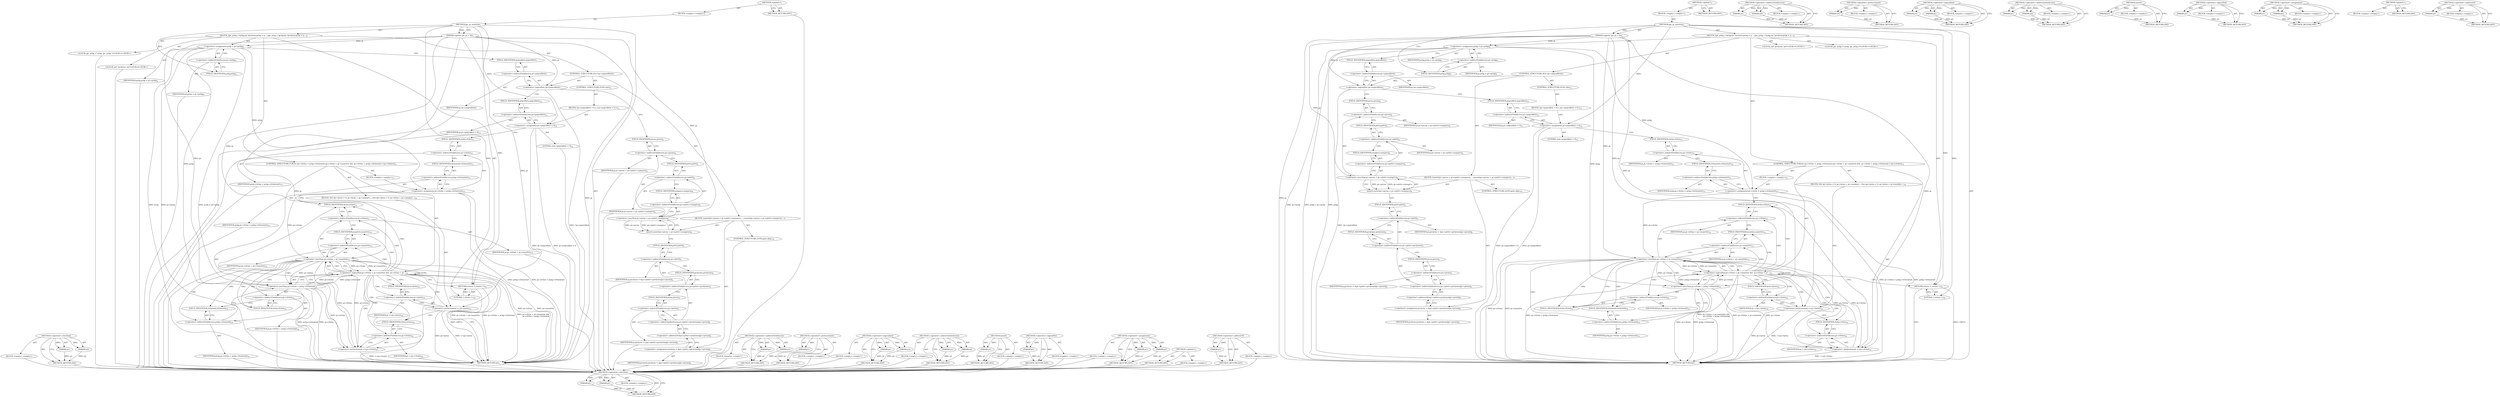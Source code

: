 digraph "&lt;operator&gt;.addressOf" {
vulnerable_130 [label=<(METHOD,&lt;operator&gt;.lessThan)>];
vulnerable_131 [label=<(PARAM,p1)>];
vulnerable_132 [label=<(PARAM,p2)>];
vulnerable_133 [label=<(BLOCK,&lt;empty&gt;,&lt;empty&gt;)>];
vulnerable_134 [label=<(METHOD_RETURN,ANY)>];
vulnerable_6 [label=<(METHOD,&lt;global&gt;)<SUB>1</SUB>>];
vulnerable_7 [label=<(BLOCK,&lt;empty&gt;,&lt;empty&gt;)<SUB>1</SUB>>];
vulnerable_8 [label=<(METHOD,jpc_pi_nextrlcp)<SUB>1</SUB>>];
vulnerable_9 [label=<(PARAM,register jpc_pi_t *pi)<SUB>1</SUB>>];
vulnerable_10 [label=<(BLOCK,{
	jpc_pchg_t *pchg;
	int *prclyrno;

	pchg = p...,{
	jpc_pchg_t *pchg;
	int *prclyrno;

	pchg = p...)<SUB>2</SUB>>];
vulnerable_11 [label="<(LOCAL,jpc_pchg_t* pchg: jpc_pchg_t*)<SUB>3</SUB>>"];
vulnerable_12 [label="<(LOCAL,int* prclyrno: int*)<SUB>4</SUB>>"];
vulnerable_13 [label=<(&lt;operator&gt;.assignment,pchg = pi-&gt;pchg)<SUB>6</SUB>>];
vulnerable_14 [label=<(IDENTIFIER,pchg,pchg = pi-&gt;pchg)<SUB>6</SUB>>];
vulnerable_15 [label=<(&lt;operator&gt;.indirectFieldAccess,pi-&gt;pchg)<SUB>6</SUB>>];
vulnerable_16 [label=<(IDENTIFIER,pi,pchg = pi-&gt;pchg)<SUB>6</SUB>>];
vulnerable_17 [label=<(FIELD_IDENTIFIER,pchg,pchg)<SUB>6</SUB>>];
vulnerable_18 [label=<(CONTROL_STRUCTURE,IF,if (!pi-&gt;prgvolfirst))<SUB>7</SUB>>];
vulnerable_19 [label=<(&lt;operator&gt;.logicalNot,!pi-&gt;prgvolfirst)<SUB>7</SUB>>];
vulnerable_20 [label=<(&lt;operator&gt;.indirectFieldAccess,pi-&gt;prgvolfirst)<SUB>7</SUB>>];
vulnerable_21 [label=<(IDENTIFIER,pi,!pi-&gt;prgvolfirst)<SUB>7</SUB>>];
vulnerable_22 [label=<(FIELD_IDENTIFIER,prgvolfirst,prgvolfirst)<SUB>7</SUB>>];
vulnerable_23 [label=<(BLOCK,{
		assert(pi-&gt;prcno &lt; pi-&gt;pirlvl-&gt;numprcs);
		...,{
		assert(pi-&gt;prcno &lt; pi-&gt;pirlvl-&gt;numprcs);
		...)<SUB>7</SUB>>];
vulnerable_24 [label=<(assert,assert(pi-&gt;prcno &lt; pi-&gt;pirlvl-&gt;numprcs))<SUB>8</SUB>>];
vulnerable_25 [label=<(&lt;operator&gt;.lessThan,pi-&gt;prcno &lt; pi-&gt;pirlvl-&gt;numprcs)<SUB>8</SUB>>];
vulnerable_26 [label=<(&lt;operator&gt;.indirectFieldAccess,pi-&gt;prcno)<SUB>8</SUB>>];
vulnerable_27 [label=<(IDENTIFIER,pi,pi-&gt;prcno &lt; pi-&gt;pirlvl-&gt;numprcs)<SUB>8</SUB>>];
vulnerable_28 [label=<(FIELD_IDENTIFIER,prcno,prcno)<SUB>8</SUB>>];
vulnerable_29 [label=<(&lt;operator&gt;.indirectFieldAccess,pi-&gt;pirlvl-&gt;numprcs)<SUB>8</SUB>>];
vulnerable_30 [label=<(&lt;operator&gt;.indirectFieldAccess,pi-&gt;pirlvl)<SUB>8</SUB>>];
vulnerable_31 [label=<(IDENTIFIER,pi,pi-&gt;prcno &lt; pi-&gt;pirlvl-&gt;numprcs)<SUB>8</SUB>>];
vulnerable_32 [label=<(FIELD_IDENTIFIER,pirlvl,pirlvl)<SUB>8</SUB>>];
vulnerable_33 [label=<(FIELD_IDENTIFIER,numprcs,numprcs)<SUB>8</SUB>>];
vulnerable_34 [label=<(&lt;operator&gt;.assignment,prclyrno = &amp;pi-&gt;pirlvl-&gt;prclyrnos[pi-&gt;prcno])<SUB>9</SUB>>];
vulnerable_35 [label=<(IDENTIFIER,prclyrno,prclyrno = &amp;pi-&gt;pirlvl-&gt;prclyrnos[pi-&gt;prcno])<SUB>9</SUB>>];
vulnerable_36 [label=<(&lt;operator&gt;.addressOf,&amp;pi-&gt;pirlvl-&gt;prclyrnos[pi-&gt;prcno])<SUB>9</SUB>>];
vulnerable_37 [label=<(&lt;operator&gt;.indirectIndexAccess,pi-&gt;pirlvl-&gt;prclyrnos[pi-&gt;prcno])<SUB>9</SUB>>];
vulnerable_38 [label=<(&lt;operator&gt;.indirectFieldAccess,pi-&gt;pirlvl-&gt;prclyrnos)<SUB>9</SUB>>];
vulnerable_39 [label=<(&lt;operator&gt;.indirectFieldAccess,pi-&gt;pirlvl)<SUB>9</SUB>>];
vulnerable_40 [label=<(IDENTIFIER,pi,prclyrno = &amp;pi-&gt;pirlvl-&gt;prclyrnos[pi-&gt;prcno])<SUB>9</SUB>>];
vulnerable_41 [label=<(FIELD_IDENTIFIER,pirlvl,pirlvl)<SUB>9</SUB>>];
vulnerable_42 [label=<(FIELD_IDENTIFIER,prclyrnos,prclyrnos)<SUB>9</SUB>>];
vulnerable_43 [label=<(&lt;operator&gt;.indirectFieldAccess,pi-&gt;prcno)<SUB>9</SUB>>];
vulnerable_44 [label=<(IDENTIFIER,pi,prclyrno = &amp;pi-&gt;pirlvl-&gt;prclyrnos[pi-&gt;prcno])<SUB>9</SUB>>];
vulnerable_45 [label=<(FIELD_IDENTIFIER,prcno,prcno)<SUB>9</SUB>>];
vulnerable_46 [label=<(CONTROL_STRUCTURE,GOTO,goto skip;)<SUB>10</SUB>>];
vulnerable_47 [label=<(CONTROL_STRUCTURE,ELSE,else)<SUB>11</SUB>>];
vulnerable_48 [label=<(BLOCK,{
		pi-&gt;prgvolfirst = 0;
	},{
		pi-&gt;prgvolfirst = 0;
	})<SUB>11</SUB>>];
vulnerable_49 [label=<(&lt;operator&gt;.assignment,pi-&gt;prgvolfirst = 0)<SUB>12</SUB>>];
vulnerable_50 [label=<(&lt;operator&gt;.indirectFieldAccess,pi-&gt;prgvolfirst)<SUB>12</SUB>>];
vulnerable_51 [label=<(IDENTIFIER,pi,pi-&gt;prgvolfirst = 0)<SUB>12</SUB>>];
vulnerable_52 [label=<(FIELD_IDENTIFIER,prgvolfirst,prgvolfirst)<SUB>12</SUB>>];
vulnerable_53 [label=<(LITERAL,0,pi-&gt;prgvolfirst = 0)<SUB>12</SUB>>];
vulnerable_54 [label=<(CONTROL_STRUCTURE,FOR,for (pi-&gt;rlvlno = pchg-&gt;rlvlnostart;pi-&gt;rlvlno &lt; pi-&gt;maxrlvls &amp;&amp;
	  pi-&gt;rlvlno &lt; pchg-&gt;rlvlnoend;++pi-&gt;rlvlno))<SUB>15</SUB>>];
vulnerable_55 [label=<(BLOCK,&lt;empty&gt;,&lt;empty&gt;)<SUB>15</SUB>>];
vulnerable_56 [label=<(&lt;operator&gt;.assignment,pi-&gt;rlvlno = pchg-&gt;rlvlnostart)<SUB>15</SUB>>];
vulnerable_57 [label=<(&lt;operator&gt;.indirectFieldAccess,pi-&gt;rlvlno)<SUB>15</SUB>>];
vulnerable_58 [label=<(IDENTIFIER,pi,pi-&gt;rlvlno = pchg-&gt;rlvlnostart)<SUB>15</SUB>>];
vulnerable_59 [label=<(FIELD_IDENTIFIER,rlvlno,rlvlno)<SUB>15</SUB>>];
vulnerable_60 [label=<(&lt;operator&gt;.indirectFieldAccess,pchg-&gt;rlvlnostart)<SUB>15</SUB>>];
vulnerable_61 [label=<(IDENTIFIER,pchg,pi-&gt;rlvlno = pchg-&gt;rlvlnostart)<SUB>15</SUB>>];
vulnerable_62 [label=<(FIELD_IDENTIFIER,rlvlnostart,rlvlnostart)<SUB>15</SUB>>];
vulnerable_63 [label=<(&lt;operator&gt;.logicalAnd,pi-&gt;rlvlno &lt; pi-&gt;maxrlvls &amp;&amp;
	  pi-&gt;rlvlno &lt; pc...)<SUB>15</SUB>>];
vulnerable_64 [label=<(&lt;operator&gt;.lessThan,pi-&gt;rlvlno &lt; pi-&gt;maxrlvls)<SUB>15</SUB>>];
vulnerable_65 [label=<(&lt;operator&gt;.indirectFieldAccess,pi-&gt;rlvlno)<SUB>15</SUB>>];
vulnerable_66 [label=<(IDENTIFIER,pi,pi-&gt;rlvlno &lt; pi-&gt;maxrlvls)<SUB>15</SUB>>];
vulnerable_67 [label=<(FIELD_IDENTIFIER,rlvlno,rlvlno)<SUB>15</SUB>>];
vulnerable_68 [label=<(&lt;operator&gt;.indirectFieldAccess,pi-&gt;maxrlvls)<SUB>15</SUB>>];
vulnerable_69 [label=<(IDENTIFIER,pi,pi-&gt;rlvlno &lt; pi-&gt;maxrlvls)<SUB>15</SUB>>];
vulnerable_70 [label=<(FIELD_IDENTIFIER,maxrlvls,maxrlvls)<SUB>15</SUB>>];
vulnerable_71 [label=<(&lt;operator&gt;.lessThan,pi-&gt;rlvlno &lt; pchg-&gt;rlvlnoend)<SUB>16</SUB>>];
vulnerable_72 [label=<(&lt;operator&gt;.indirectFieldAccess,pi-&gt;rlvlno)<SUB>16</SUB>>];
vulnerable_73 [label=<(IDENTIFIER,pi,pi-&gt;rlvlno &lt; pchg-&gt;rlvlnoend)<SUB>16</SUB>>];
vulnerable_74 [label=<(FIELD_IDENTIFIER,rlvlno,rlvlno)<SUB>16</SUB>>];
vulnerable_75 [label=<(&lt;operator&gt;.indirectFieldAccess,pchg-&gt;rlvlnoend)<SUB>16</SUB>>];
vulnerable_76 [label=<(IDENTIFIER,pchg,pi-&gt;rlvlno &lt; pchg-&gt;rlvlnoend)<SUB>16</SUB>>];
vulnerable_77 [label=<(FIELD_IDENTIFIER,rlvlnoend,rlvlnoend)<SUB>16</SUB>>];
vulnerable_78 [label=<(&lt;operator&gt;.preIncrement,++pi-&gt;rlvlno)<SUB>16</SUB>>];
vulnerable_79 [label=<(&lt;operator&gt;.indirectFieldAccess,pi-&gt;rlvlno)<SUB>16</SUB>>];
vulnerable_80 [label=<(IDENTIFIER,pi,++pi-&gt;rlvlno)<SUB>16</SUB>>];
vulnerable_81 [label=<(FIELD_IDENTIFIER,rlvlno,rlvlno)<SUB>16</SUB>>];
vulnerable_82 [label=<(BLOCK,{
		for (pi-&gt;lyrno = 0; pi-&gt;lyrno &lt; pi-&gt;numlyrs...,{
		for (pi-&gt;lyrno = 0; pi-&gt;lyrno &lt; pi-&gt;numlyrs...)<SUB>16</SUB>>];
vulnerable_83 [label=<(&lt;operator&gt;.preIncrement,++pi-&gt;lyrno)<SUB>18</SUB>>];
vulnerable_84 [label=<(&lt;operator&gt;.indirectFieldAccess,pi-&gt;lyrno)<SUB>18</SUB>>];
vulnerable_85 [label=<(IDENTIFIER,pi,++pi-&gt;lyrno)<SUB>18</SUB>>];
vulnerable_86 [label=<(FIELD_IDENTIFIER,lyrno,lyrno)<SUB>18</SUB>>];
vulnerable_87 [label=<(RETURN,return 1;,return 1;)<SUB>39</SUB>>];
vulnerable_88 [label=<(LITERAL,1,return 1;)<SUB>39</SUB>>];
vulnerable_89 [label=<(METHOD_RETURN,int)<SUB>1</SUB>>];
vulnerable_91 [label=<(METHOD_RETURN,ANY)<SUB>1</SUB>>];
vulnerable_117 [label=<(METHOD,&lt;operator&gt;.indirectFieldAccess)>];
vulnerable_118 [label=<(PARAM,p1)>];
vulnerable_119 [label=<(PARAM,p2)>];
vulnerable_120 [label=<(BLOCK,&lt;empty&gt;,&lt;empty&gt;)>];
vulnerable_121 [label=<(METHOD_RETURN,ANY)>];
vulnerable_149 [label=<(METHOD,&lt;operator&gt;.preIncrement)>];
vulnerable_150 [label=<(PARAM,p1)>];
vulnerable_151 [label=<(BLOCK,&lt;empty&gt;,&lt;empty&gt;)>];
vulnerable_152 [label=<(METHOD_RETURN,ANY)>];
vulnerable_144 [label=<(METHOD,&lt;operator&gt;.logicalAnd)>];
vulnerable_145 [label=<(PARAM,p1)>];
vulnerable_146 [label=<(PARAM,p2)>];
vulnerable_147 [label=<(BLOCK,&lt;empty&gt;,&lt;empty&gt;)>];
vulnerable_148 [label=<(METHOD_RETURN,ANY)>];
vulnerable_139 [label=<(METHOD,&lt;operator&gt;.indirectIndexAccess)>];
vulnerable_140 [label=<(PARAM,p1)>];
vulnerable_141 [label=<(PARAM,p2)>];
vulnerable_142 [label=<(BLOCK,&lt;empty&gt;,&lt;empty&gt;)>];
vulnerable_143 [label=<(METHOD_RETURN,ANY)>];
vulnerable_126 [label=<(METHOD,assert)>];
vulnerable_127 [label=<(PARAM,p1)>];
vulnerable_128 [label=<(BLOCK,&lt;empty&gt;,&lt;empty&gt;)>];
vulnerable_129 [label=<(METHOD_RETURN,ANY)>];
vulnerable_122 [label=<(METHOD,&lt;operator&gt;.logicalNot)>];
vulnerable_123 [label=<(PARAM,p1)>];
vulnerable_124 [label=<(BLOCK,&lt;empty&gt;,&lt;empty&gt;)>];
vulnerable_125 [label=<(METHOD_RETURN,ANY)>];
vulnerable_112 [label=<(METHOD,&lt;operator&gt;.assignment)>];
vulnerable_113 [label=<(PARAM,p1)>];
vulnerable_114 [label=<(PARAM,p2)>];
vulnerable_115 [label=<(BLOCK,&lt;empty&gt;,&lt;empty&gt;)>];
vulnerable_116 [label=<(METHOD_RETURN,ANY)>];
vulnerable_106 [label=<(METHOD,&lt;global&gt;)<SUB>1</SUB>>];
vulnerable_107 [label=<(BLOCK,&lt;empty&gt;,&lt;empty&gt;)>];
vulnerable_108 [label=<(METHOD_RETURN,ANY)>];
vulnerable_135 [label=<(METHOD,&lt;operator&gt;.addressOf)>];
vulnerable_136 [label=<(PARAM,p1)>];
vulnerable_137 [label=<(BLOCK,&lt;empty&gt;,&lt;empty&gt;)>];
vulnerable_138 [label=<(METHOD_RETURN,ANY)>];
fixed_130 [label=<(METHOD,&lt;operator&gt;.lessThan)>];
fixed_131 [label=<(PARAM,p1)>];
fixed_132 [label=<(PARAM,p2)>];
fixed_133 [label=<(BLOCK,&lt;empty&gt;,&lt;empty&gt;)>];
fixed_134 [label=<(METHOD_RETURN,ANY)>];
fixed_6 [label=<(METHOD,&lt;global&gt;)<SUB>1</SUB>>];
fixed_7 [label=<(BLOCK,&lt;empty&gt;,&lt;empty&gt;)<SUB>1</SUB>>];
fixed_8 [label=<(METHOD,jpc_pi_nextrlcp)<SUB>1</SUB>>];
fixed_9 [label=<(PARAM,register jpc_pi_t *pi)<SUB>1</SUB>>];
fixed_10 [label=<(BLOCK,{
	jpc_pchg_t *pchg;
	int *prclyrno;

	pchg = p...,{
	jpc_pchg_t *pchg;
	int *prclyrno;

	pchg = p...)<SUB>2</SUB>>];
fixed_11 [label="<(LOCAL,jpc_pchg_t* pchg: jpc_pchg_t*)<SUB>3</SUB>>"];
fixed_12 [label="<(LOCAL,int* prclyrno: int*)<SUB>4</SUB>>"];
fixed_13 [label=<(&lt;operator&gt;.assignment,pchg = pi-&gt;pchg)<SUB>6</SUB>>];
fixed_14 [label=<(IDENTIFIER,pchg,pchg = pi-&gt;pchg)<SUB>6</SUB>>];
fixed_15 [label=<(&lt;operator&gt;.indirectFieldAccess,pi-&gt;pchg)<SUB>6</SUB>>];
fixed_16 [label=<(IDENTIFIER,pi,pchg = pi-&gt;pchg)<SUB>6</SUB>>];
fixed_17 [label=<(FIELD_IDENTIFIER,pchg,pchg)<SUB>6</SUB>>];
fixed_18 [label=<(CONTROL_STRUCTURE,IF,if (!pi-&gt;prgvolfirst))<SUB>7</SUB>>];
fixed_19 [label=<(&lt;operator&gt;.logicalNot,!pi-&gt;prgvolfirst)<SUB>7</SUB>>];
fixed_20 [label=<(&lt;operator&gt;.indirectFieldAccess,pi-&gt;prgvolfirst)<SUB>7</SUB>>];
fixed_21 [label=<(IDENTIFIER,pi,!pi-&gt;prgvolfirst)<SUB>7</SUB>>];
fixed_22 [label=<(FIELD_IDENTIFIER,prgvolfirst,prgvolfirst)<SUB>7</SUB>>];
fixed_23 [label=<(BLOCK,{
		assert(pi-&gt;prcno &lt; pi-&gt;pirlvl-&gt;numprcs);
		...,{
		assert(pi-&gt;prcno &lt; pi-&gt;pirlvl-&gt;numprcs);
		...)<SUB>7</SUB>>];
fixed_24 [label=<(assert,assert(pi-&gt;prcno &lt; pi-&gt;pirlvl-&gt;numprcs))<SUB>8</SUB>>];
fixed_25 [label=<(&lt;operator&gt;.lessThan,pi-&gt;prcno &lt; pi-&gt;pirlvl-&gt;numprcs)<SUB>8</SUB>>];
fixed_26 [label=<(&lt;operator&gt;.indirectFieldAccess,pi-&gt;prcno)<SUB>8</SUB>>];
fixed_27 [label=<(IDENTIFIER,pi,pi-&gt;prcno &lt; pi-&gt;pirlvl-&gt;numprcs)<SUB>8</SUB>>];
fixed_28 [label=<(FIELD_IDENTIFIER,prcno,prcno)<SUB>8</SUB>>];
fixed_29 [label=<(&lt;operator&gt;.indirectFieldAccess,pi-&gt;pirlvl-&gt;numprcs)<SUB>8</SUB>>];
fixed_30 [label=<(&lt;operator&gt;.indirectFieldAccess,pi-&gt;pirlvl)<SUB>8</SUB>>];
fixed_31 [label=<(IDENTIFIER,pi,pi-&gt;prcno &lt; pi-&gt;pirlvl-&gt;numprcs)<SUB>8</SUB>>];
fixed_32 [label=<(FIELD_IDENTIFIER,pirlvl,pirlvl)<SUB>8</SUB>>];
fixed_33 [label=<(FIELD_IDENTIFIER,numprcs,numprcs)<SUB>8</SUB>>];
fixed_34 [label=<(&lt;operator&gt;.assignment,prclyrno = &amp;pi-&gt;pirlvl-&gt;prclyrnos[pi-&gt;prcno])<SUB>9</SUB>>];
fixed_35 [label=<(IDENTIFIER,prclyrno,prclyrno = &amp;pi-&gt;pirlvl-&gt;prclyrnos[pi-&gt;prcno])<SUB>9</SUB>>];
fixed_36 [label=<(&lt;operator&gt;.addressOf,&amp;pi-&gt;pirlvl-&gt;prclyrnos[pi-&gt;prcno])<SUB>9</SUB>>];
fixed_37 [label=<(&lt;operator&gt;.indirectIndexAccess,pi-&gt;pirlvl-&gt;prclyrnos[pi-&gt;prcno])<SUB>9</SUB>>];
fixed_38 [label=<(&lt;operator&gt;.indirectFieldAccess,pi-&gt;pirlvl-&gt;prclyrnos)<SUB>9</SUB>>];
fixed_39 [label=<(&lt;operator&gt;.indirectFieldAccess,pi-&gt;pirlvl)<SUB>9</SUB>>];
fixed_40 [label=<(IDENTIFIER,pi,prclyrno = &amp;pi-&gt;pirlvl-&gt;prclyrnos[pi-&gt;prcno])<SUB>9</SUB>>];
fixed_41 [label=<(FIELD_IDENTIFIER,pirlvl,pirlvl)<SUB>9</SUB>>];
fixed_42 [label=<(FIELD_IDENTIFIER,prclyrnos,prclyrnos)<SUB>9</SUB>>];
fixed_43 [label=<(&lt;operator&gt;.indirectFieldAccess,pi-&gt;prcno)<SUB>9</SUB>>];
fixed_44 [label=<(IDENTIFIER,pi,prclyrno = &amp;pi-&gt;pirlvl-&gt;prclyrnos[pi-&gt;prcno])<SUB>9</SUB>>];
fixed_45 [label=<(FIELD_IDENTIFIER,prcno,prcno)<SUB>9</SUB>>];
fixed_46 [label=<(CONTROL_STRUCTURE,GOTO,goto skip;)<SUB>10</SUB>>];
fixed_47 [label=<(CONTROL_STRUCTURE,ELSE,else)<SUB>11</SUB>>];
fixed_48 [label=<(BLOCK,{
		pi-&gt;prgvolfirst = 0;
	},{
		pi-&gt;prgvolfirst = 0;
	})<SUB>11</SUB>>];
fixed_49 [label=<(&lt;operator&gt;.assignment,pi-&gt;prgvolfirst = 0)<SUB>12</SUB>>];
fixed_50 [label=<(&lt;operator&gt;.indirectFieldAccess,pi-&gt;prgvolfirst)<SUB>12</SUB>>];
fixed_51 [label=<(IDENTIFIER,pi,pi-&gt;prgvolfirst = 0)<SUB>12</SUB>>];
fixed_52 [label=<(FIELD_IDENTIFIER,prgvolfirst,prgvolfirst)<SUB>12</SUB>>];
fixed_53 [label=<(LITERAL,0,pi-&gt;prgvolfirst = 0)<SUB>12</SUB>>];
fixed_54 [label=<(CONTROL_STRUCTURE,FOR,for (pi-&gt;rlvlno = pchg-&gt;rlvlnostart;pi-&gt;rlvlno &lt; pi-&gt;maxrlvls &amp;&amp;
	  pi-&gt;rlvlno &lt; pchg-&gt;rlvlnoend;++pi-&gt;rlvlno))<SUB>15</SUB>>];
fixed_55 [label=<(BLOCK,&lt;empty&gt;,&lt;empty&gt;)<SUB>15</SUB>>];
fixed_56 [label=<(&lt;operator&gt;.assignment,pi-&gt;rlvlno = pchg-&gt;rlvlnostart)<SUB>15</SUB>>];
fixed_57 [label=<(&lt;operator&gt;.indirectFieldAccess,pi-&gt;rlvlno)<SUB>15</SUB>>];
fixed_58 [label=<(IDENTIFIER,pi,pi-&gt;rlvlno = pchg-&gt;rlvlnostart)<SUB>15</SUB>>];
fixed_59 [label=<(FIELD_IDENTIFIER,rlvlno,rlvlno)<SUB>15</SUB>>];
fixed_60 [label=<(&lt;operator&gt;.indirectFieldAccess,pchg-&gt;rlvlnostart)<SUB>15</SUB>>];
fixed_61 [label=<(IDENTIFIER,pchg,pi-&gt;rlvlno = pchg-&gt;rlvlnostart)<SUB>15</SUB>>];
fixed_62 [label=<(FIELD_IDENTIFIER,rlvlnostart,rlvlnostart)<SUB>15</SUB>>];
fixed_63 [label=<(&lt;operator&gt;.logicalAnd,pi-&gt;rlvlno &lt; pi-&gt;maxrlvls &amp;&amp;
	  pi-&gt;rlvlno &lt; pc...)<SUB>15</SUB>>];
fixed_64 [label=<(&lt;operator&gt;.lessThan,pi-&gt;rlvlno &lt; pi-&gt;maxrlvls)<SUB>15</SUB>>];
fixed_65 [label=<(&lt;operator&gt;.indirectFieldAccess,pi-&gt;rlvlno)<SUB>15</SUB>>];
fixed_66 [label=<(IDENTIFIER,pi,pi-&gt;rlvlno &lt; pi-&gt;maxrlvls)<SUB>15</SUB>>];
fixed_67 [label=<(FIELD_IDENTIFIER,rlvlno,rlvlno)<SUB>15</SUB>>];
fixed_68 [label=<(&lt;operator&gt;.indirectFieldAccess,pi-&gt;maxrlvls)<SUB>15</SUB>>];
fixed_69 [label=<(IDENTIFIER,pi,pi-&gt;rlvlno &lt; pi-&gt;maxrlvls)<SUB>15</SUB>>];
fixed_70 [label=<(FIELD_IDENTIFIER,maxrlvls,maxrlvls)<SUB>15</SUB>>];
fixed_71 [label=<(&lt;operator&gt;.lessThan,pi-&gt;rlvlno &lt; pchg-&gt;rlvlnoend)<SUB>16</SUB>>];
fixed_72 [label=<(&lt;operator&gt;.indirectFieldAccess,pi-&gt;rlvlno)<SUB>16</SUB>>];
fixed_73 [label=<(IDENTIFIER,pi,pi-&gt;rlvlno &lt; pchg-&gt;rlvlnoend)<SUB>16</SUB>>];
fixed_74 [label=<(FIELD_IDENTIFIER,rlvlno,rlvlno)<SUB>16</SUB>>];
fixed_75 [label=<(&lt;operator&gt;.indirectFieldAccess,pchg-&gt;rlvlnoend)<SUB>16</SUB>>];
fixed_76 [label=<(IDENTIFIER,pchg,pi-&gt;rlvlno &lt; pchg-&gt;rlvlnoend)<SUB>16</SUB>>];
fixed_77 [label=<(FIELD_IDENTIFIER,rlvlnoend,rlvlnoend)<SUB>16</SUB>>];
fixed_78 [label=<(&lt;operator&gt;.preIncrement,++pi-&gt;rlvlno)<SUB>16</SUB>>];
fixed_79 [label=<(&lt;operator&gt;.indirectFieldAccess,pi-&gt;rlvlno)<SUB>16</SUB>>];
fixed_80 [label=<(IDENTIFIER,pi,++pi-&gt;rlvlno)<SUB>16</SUB>>];
fixed_81 [label=<(FIELD_IDENTIFIER,rlvlno,rlvlno)<SUB>16</SUB>>];
fixed_82 [label=<(BLOCK,{
		for (pi-&gt;lyrno = 0; pi-&gt;lyrno &lt; pi-&gt;numlyrs...,{
		for (pi-&gt;lyrno = 0; pi-&gt;lyrno &lt; pi-&gt;numlyrs...)<SUB>16</SUB>>];
fixed_83 [label=<(&lt;operator&gt;.preIncrement,++pi-&gt;lyrno)<SUB>18</SUB>>];
fixed_84 [label=<(&lt;operator&gt;.indirectFieldAccess,pi-&gt;lyrno)<SUB>18</SUB>>];
fixed_85 [label=<(IDENTIFIER,pi,++pi-&gt;lyrno)<SUB>18</SUB>>];
fixed_86 [label=<(FIELD_IDENTIFIER,lyrno,lyrno)<SUB>18</SUB>>];
fixed_87 [label=<(RETURN,return 1;,return 1;)<SUB>40</SUB>>];
fixed_88 [label=<(LITERAL,1,return 1;)<SUB>40</SUB>>];
fixed_89 [label=<(METHOD_RETURN,int)<SUB>1</SUB>>];
fixed_91 [label=<(METHOD_RETURN,ANY)<SUB>1</SUB>>];
fixed_117 [label=<(METHOD,&lt;operator&gt;.indirectFieldAccess)>];
fixed_118 [label=<(PARAM,p1)>];
fixed_119 [label=<(PARAM,p2)>];
fixed_120 [label=<(BLOCK,&lt;empty&gt;,&lt;empty&gt;)>];
fixed_121 [label=<(METHOD_RETURN,ANY)>];
fixed_149 [label=<(METHOD,&lt;operator&gt;.preIncrement)>];
fixed_150 [label=<(PARAM,p1)>];
fixed_151 [label=<(BLOCK,&lt;empty&gt;,&lt;empty&gt;)>];
fixed_152 [label=<(METHOD_RETURN,ANY)>];
fixed_144 [label=<(METHOD,&lt;operator&gt;.logicalAnd)>];
fixed_145 [label=<(PARAM,p1)>];
fixed_146 [label=<(PARAM,p2)>];
fixed_147 [label=<(BLOCK,&lt;empty&gt;,&lt;empty&gt;)>];
fixed_148 [label=<(METHOD_RETURN,ANY)>];
fixed_139 [label=<(METHOD,&lt;operator&gt;.indirectIndexAccess)>];
fixed_140 [label=<(PARAM,p1)>];
fixed_141 [label=<(PARAM,p2)>];
fixed_142 [label=<(BLOCK,&lt;empty&gt;,&lt;empty&gt;)>];
fixed_143 [label=<(METHOD_RETURN,ANY)>];
fixed_126 [label=<(METHOD,assert)>];
fixed_127 [label=<(PARAM,p1)>];
fixed_128 [label=<(BLOCK,&lt;empty&gt;,&lt;empty&gt;)>];
fixed_129 [label=<(METHOD_RETURN,ANY)>];
fixed_122 [label=<(METHOD,&lt;operator&gt;.logicalNot)>];
fixed_123 [label=<(PARAM,p1)>];
fixed_124 [label=<(BLOCK,&lt;empty&gt;,&lt;empty&gt;)>];
fixed_125 [label=<(METHOD_RETURN,ANY)>];
fixed_112 [label=<(METHOD,&lt;operator&gt;.assignment)>];
fixed_113 [label=<(PARAM,p1)>];
fixed_114 [label=<(PARAM,p2)>];
fixed_115 [label=<(BLOCK,&lt;empty&gt;,&lt;empty&gt;)>];
fixed_116 [label=<(METHOD_RETURN,ANY)>];
fixed_106 [label=<(METHOD,&lt;global&gt;)<SUB>1</SUB>>];
fixed_107 [label=<(BLOCK,&lt;empty&gt;,&lt;empty&gt;)>];
fixed_108 [label=<(METHOD_RETURN,ANY)>];
fixed_135 [label=<(METHOD,&lt;operator&gt;.addressOf)>];
fixed_136 [label=<(PARAM,p1)>];
fixed_137 [label=<(BLOCK,&lt;empty&gt;,&lt;empty&gt;)>];
fixed_138 [label=<(METHOD_RETURN,ANY)>];
vulnerable_130 -> vulnerable_131  [key=0, label="AST: "];
vulnerable_130 -> vulnerable_131  [key=1, label="DDG: "];
vulnerable_130 -> vulnerable_133  [key=0, label="AST: "];
vulnerable_130 -> vulnerable_132  [key=0, label="AST: "];
vulnerable_130 -> vulnerable_132  [key=1, label="DDG: "];
vulnerable_130 -> vulnerable_134  [key=0, label="AST: "];
vulnerable_130 -> vulnerable_134  [key=1, label="CFG: "];
vulnerable_131 -> vulnerable_134  [key=0, label="DDG: p1"];
vulnerable_132 -> vulnerable_134  [key=0, label="DDG: p2"];
vulnerable_133 -> fixed_130  [key=0];
vulnerable_134 -> fixed_130  [key=0];
vulnerable_6 -> vulnerable_7  [key=0, label="AST: "];
vulnerable_6 -> vulnerable_91  [key=0, label="AST: "];
vulnerable_6 -> vulnerable_91  [key=1, label="CFG: "];
vulnerable_7 -> vulnerable_8  [key=0, label="AST: "];
vulnerable_8 -> vulnerable_9  [key=0, label="AST: "];
vulnerable_8 -> vulnerable_9  [key=1, label="DDG: "];
vulnerable_8 -> vulnerable_10  [key=0, label="AST: "];
vulnerable_8 -> vulnerable_89  [key=0, label="AST: "];
vulnerable_8 -> vulnerable_17  [key=0, label="CFG: "];
vulnerable_8 -> vulnerable_87  [key=0, label="DDG: "];
vulnerable_8 -> vulnerable_88  [key=0, label="DDG: "];
vulnerable_8 -> vulnerable_49  [key=0, label="DDG: "];
vulnerable_9 -> vulnerable_89  [key=0, label="DDG: pi"];
vulnerable_9 -> vulnerable_13  [key=0, label="DDG: pi"];
vulnerable_9 -> vulnerable_19  [key=0, label="DDG: pi"];
vulnerable_9 -> vulnerable_78  [key=0, label="DDG: pi"];
vulnerable_9 -> vulnerable_64  [key=0, label="DDG: pi"];
vulnerable_9 -> vulnerable_71  [key=0, label="DDG: pi"];
vulnerable_9 -> vulnerable_83  [key=0, label="DDG: pi"];
vulnerable_9 -> vulnerable_25  [key=0, label="DDG: pi"];
vulnerable_10 -> vulnerable_11  [key=0, label="AST: "];
vulnerable_10 -> vulnerable_12  [key=0, label="AST: "];
vulnerable_10 -> vulnerable_13  [key=0, label="AST: "];
vulnerable_10 -> vulnerable_18  [key=0, label="AST: "];
vulnerable_10 -> vulnerable_54  [key=0, label="AST: "];
vulnerable_10 -> vulnerable_87  [key=0, label="AST: "];
vulnerable_11 -> fixed_130  [key=0];
vulnerable_12 -> fixed_130  [key=0];
vulnerable_13 -> vulnerable_14  [key=0, label="AST: "];
vulnerable_13 -> vulnerable_15  [key=0, label="AST: "];
vulnerable_13 -> vulnerable_22  [key=0, label="CFG: "];
vulnerable_13 -> vulnerable_89  [key=0, label="DDG: pchg"];
vulnerable_13 -> vulnerable_89  [key=1, label="DDG: pi-&gt;pchg"];
vulnerable_13 -> vulnerable_89  [key=2, label="DDG: pchg = pi-&gt;pchg"];
vulnerable_13 -> vulnerable_56  [key=0, label="DDG: pchg"];
vulnerable_13 -> vulnerable_71  [key=0, label="DDG: pchg"];
vulnerable_14 -> fixed_130  [key=0];
vulnerable_15 -> vulnerable_16  [key=0, label="AST: "];
vulnerable_15 -> vulnerable_17  [key=0, label="AST: "];
vulnerable_15 -> vulnerable_13  [key=0, label="CFG: "];
vulnerable_16 -> fixed_130  [key=0];
vulnerable_17 -> vulnerable_15  [key=0, label="CFG: "];
vulnerable_18 -> vulnerable_19  [key=0, label="AST: "];
vulnerable_18 -> vulnerable_23  [key=0, label="AST: "];
vulnerable_18 -> vulnerable_47  [key=0, label="AST: "];
vulnerable_19 -> vulnerable_20  [key=0, label="AST: "];
vulnerable_19 -> vulnerable_28  [key=0, label="CFG: "];
vulnerable_19 -> vulnerable_52  [key=0, label="CFG: "];
vulnerable_19 -> vulnerable_89  [key=0, label="DDG: !pi-&gt;prgvolfirst"];
vulnerable_20 -> vulnerable_21  [key=0, label="AST: "];
vulnerable_20 -> vulnerable_22  [key=0, label="AST: "];
vulnerable_20 -> vulnerable_19  [key=0, label="CFG: "];
vulnerable_21 -> fixed_130  [key=0];
vulnerable_22 -> vulnerable_20  [key=0, label="CFG: "];
vulnerable_23 -> vulnerable_24  [key=0, label="AST: "];
vulnerable_23 -> vulnerable_34  [key=0, label="AST: "];
vulnerable_23 -> vulnerable_46  [key=0, label="AST: "];
vulnerable_24 -> vulnerable_25  [key=0, label="AST: "];
vulnerable_24 -> vulnerable_41  [key=0, label="CFG: "];
vulnerable_25 -> vulnerable_26  [key=0, label="AST: "];
vulnerable_25 -> vulnerable_29  [key=0, label="AST: "];
vulnerable_25 -> vulnerable_24  [key=0, label="CFG: "];
vulnerable_25 -> vulnerable_24  [key=1, label="DDG: pi-&gt;prcno"];
vulnerable_25 -> vulnerable_24  [key=2, label="DDG: pi-&gt;pirlvl-&gt;numprcs"];
vulnerable_26 -> vulnerable_27  [key=0, label="AST: "];
vulnerable_26 -> vulnerable_28  [key=0, label="AST: "];
vulnerable_26 -> vulnerable_32  [key=0, label="CFG: "];
vulnerable_27 -> fixed_130  [key=0];
vulnerable_28 -> vulnerable_26  [key=0, label="CFG: "];
vulnerable_29 -> vulnerable_30  [key=0, label="AST: "];
vulnerable_29 -> vulnerable_33  [key=0, label="AST: "];
vulnerable_29 -> vulnerable_25  [key=0, label="CFG: "];
vulnerable_30 -> vulnerable_31  [key=0, label="AST: "];
vulnerable_30 -> vulnerable_32  [key=0, label="AST: "];
vulnerable_30 -> vulnerable_33  [key=0, label="CFG: "];
vulnerable_31 -> fixed_130  [key=0];
vulnerable_32 -> vulnerable_30  [key=0, label="CFG: "];
vulnerable_33 -> vulnerable_29  [key=0, label="CFG: "];
vulnerable_34 -> vulnerable_35  [key=0, label="AST: "];
vulnerable_34 -> vulnerable_36  [key=0, label="AST: "];
vulnerable_35 -> fixed_130  [key=0];
vulnerable_36 -> vulnerable_37  [key=0, label="AST: "];
vulnerable_36 -> vulnerable_34  [key=0, label="CFG: "];
vulnerable_37 -> vulnerable_38  [key=0, label="AST: "];
vulnerable_37 -> vulnerable_43  [key=0, label="AST: "];
vulnerable_37 -> vulnerable_36  [key=0, label="CFG: "];
vulnerable_38 -> vulnerable_39  [key=0, label="AST: "];
vulnerable_38 -> vulnerable_42  [key=0, label="AST: "];
vulnerable_38 -> vulnerable_45  [key=0, label="CFG: "];
vulnerable_39 -> vulnerable_40  [key=0, label="AST: "];
vulnerable_39 -> vulnerable_41  [key=0, label="AST: "];
vulnerable_39 -> vulnerable_42  [key=0, label="CFG: "];
vulnerable_40 -> fixed_130  [key=0];
vulnerable_41 -> vulnerable_39  [key=0, label="CFG: "];
vulnerable_42 -> vulnerable_38  [key=0, label="CFG: "];
vulnerable_43 -> vulnerable_44  [key=0, label="AST: "];
vulnerable_43 -> vulnerable_45  [key=0, label="AST: "];
vulnerable_43 -> vulnerable_37  [key=0, label="CFG: "];
vulnerable_44 -> fixed_130  [key=0];
vulnerable_45 -> vulnerable_43  [key=0, label="CFG: "];
vulnerable_46 -> fixed_130  [key=0];
vulnerable_47 -> vulnerable_48  [key=0, label="AST: "];
vulnerable_48 -> vulnerable_49  [key=0, label="AST: "];
vulnerable_49 -> vulnerable_50  [key=0, label="AST: "];
vulnerable_49 -> vulnerable_53  [key=0, label="AST: "];
vulnerable_49 -> vulnerable_59  [key=0, label="CFG: "];
vulnerable_49 -> vulnerable_89  [key=0, label="DDG: pi-&gt;prgvolfirst"];
vulnerable_49 -> vulnerable_89  [key=1, label="DDG: pi-&gt;prgvolfirst = 0"];
vulnerable_50 -> vulnerable_51  [key=0, label="AST: "];
vulnerable_50 -> vulnerable_52  [key=0, label="AST: "];
vulnerable_50 -> vulnerable_49  [key=0, label="CFG: "];
vulnerable_51 -> fixed_130  [key=0];
vulnerable_52 -> vulnerable_50  [key=0, label="CFG: "];
vulnerable_53 -> fixed_130  [key=0];
vulnerable_54 -> vulnerable_55  [key=0, label="AST: "];
vulnerable_54 -> vulnerable_63  [key=0, label="AST: "];
vulnerable_54 -> vulnerable_78  [key=0, label="AST: "];
vulnerable_54 -> vulnerable_82  [key=0, label="AST: "];
vulnerable_55 -> vulnerable_56  [key=0, label="AST: "];
vulnerable_56 -> vulnerable_57  [key=0, label="AST: "];
vulnerable_56 -> vulnerable_60  [key=0, label="AST: "];
vulnerable_56 -> vulnerable_67  [key=0, label="CFG: "];
vulnerable_56 -> vulnerable_89  [key=0, label="DDG: pchg-&gt;rlvlnostart"];
vulnerable_56 -> vulnerable_89  [key=1, label="DDG: pi-&gt;rlvlno = pchg-&gt;rlvlnostart"];
vulnerable_56 -> vulnerable_64  [key=0, label="DDG: pi-&gt;rlvlno"];
vulnerable_57 -> vulnerable_58  [key=0, label="AST: "];
vulnerable_57 -> vulnerable_59  [key=0, label="AST: "];
vulnerable_57 -> vulnerable_62  [key=0, label="CFG: "];
vulnerable_58 -> fixed_130  [key=0];
vulnerable_59 -> vulnerable_57  [key=0, label="CFG: "];
vulnerable_60 -> vulnerable_61  [key=0, label="AST: "];
vulnerable_60 -> vulnerable_62  [key=0, label="AST: "];
vulnerable_60 -> vulnerable_56  [key=0, label="CFG: "];
vulnerable_61 -> fixed_130  [key=0];
vulnerable_62 -> vulnerable_60  [key=0, label="CFG: "];
vulnerable_63 -> vulnerable_64  [key=0, label="AST: "];
vulnerable_63 -> vulnerable_64  [key=1, label="CDG: "];
vulnerable_63 -> vulnerable_71  [key=0, label="AST: "];
vulnerable_63 -> vulnerable_86  [key=0, label="CFG: "];
vulnerable_63 -> vulnerable_86  [key=1, label="CDG: "];
vulnerable_63 -> vulnerable_87  [key=0, label="CFG: "];
vulnerable_63 -> vulnerable_89  [key=0, label="DDG: pi-&gt;rlvlno &lt; pi-&gt;maxrlvls"];
vulnerable_63 -> vulnerable_89  [key=1, label="DDG: pi-&gt;rlvlno &lt; pchg-&gt;rlvlnoend"];
vulnerable_63 -> vulnerable_89  [key=2, label="DDG: pi-&gt;rlvlno &lt; pi-&gt;maxrlvls &amp;&amp;
	  pi-&gt;rlvlno &lt; pchg-&gt;rlvlnoend"];
vulnerable_63 -> vulnerable_68  [key=0, label="CDG: "];
vulnerable_63 -> vulnerable_83  [key=0, label="CDG: "];
vulnerable_63 -> vulnerable_81  [key=0, label="CDG: "];
vulnerable_63 -> vulnerable_84  [key=0, label="CDG: "];
vulnerable_63 -> vulnerable_67  [key=0, label="CDG: "];
vulnerable_63 -> vulnerable_70  [key=0, label="CDG: "];
vulnerable_63 -> vulnerable_63  [key=0, label="CDG: "];
vulnerable_63 -> vulnerable_65  [key=0, label="CDG: "];
vulnerable_63 -> vulnerable_78  [key=0, label="CDG: "];
vulnerable_63 -> vulnerable_79  [key=0, label="CDG: "];
vulnerable_64 -> vulnerable_65  [key=0, label="AST: "];
vulnerable_64 -> vulnerable_68  [key=0, label="AST: "];
vulnerable_64 -> vulnerable_63  [key=0, label="CFG: "];
vulnerable_64 -> vulnerable_63  [key=1, label="DDG: pi-&gt;rlvlno"];
vulnerable_64 -> vulnerable_63  [key=2, label="DDG: pi-&gt;maxrlvls"];
vulnerable_64 -> vulnerable_74  [key=0, label="CFG: "];
vulnerable_64 -> vulnerable_74  [key=1, label="CDG: "];
vulnerable_64 -> vulnerable_89  [key=0, label="DDG: pi-&gt;rlvlno"];
vulnerable_64 -> vulnerable_89  [key=1, label="DDG: pi-&gt;maxrlvls"];
vulnerable_64 -> vulnerable_78  [key=0, label="DDG: pi-&gt;rlvlno"];
vulnerable_64 -> vulnerable_71  [key=0, label="DDG: pi-&gt;rlvlno"];
vulnerable_64 -> vulnerable_71  [key=1, label="CDG: "];
vulnerable_64 -> vulnerable_77  [key=0, label="CDG: "];
vulnerable_64 -> vulnerable_75  [key=0, label="CDG: "];
vulnerable_64 -> vulnerable_72  [key=0, label="CDG: "];
vulnerable_65 -> vulnerable_66  [key=0, label="AST: "];
vulnerable_65 -> vulnerable_67  [key=0, label="AST: "];
vulnerable_65 -> vulnerable_70  [key=0, label="CFG: "];
vulnerable_66 -> fixed_130  [key=0];
vulnerable_67 -> vulnerable_65  [key=0, label="CFG: "];
vulnerable_68 -> vulnerable_69  [key=0, label="AST: "];
vulnerable_68 -> vulnerable_70  [key=0, label="AST: "];
vulnerable_68 -> vulnerable_64  [key=0, label="CFG: "];
vulnerable_69 -> fixed_130  [key=0];
vulnerable_70 -> vulnerable_68  [key=0, label="CFG: "];
vulnerable_71 -> vulnerable_72  [key=0, label="AST: "];
vulnerable_71 -> vulnerable_75  [key=0, label="AST: "];
vulnerable_71 -> vulnerable_63  [key=0, label="CFG: "];
vulnerable_71 -> vulnerable_63  [key=1, label="DDG: pi-&gt;rlvlno"];
vulnerable_71 -> vulnerable_63  [key=2, label="DDG: pchg-&gt;rlvlnoend"];
vulnerable_71 -> vulnerable_89  [key=0, label="DDG: pi-&gt;rlvlno"];
vulnerable_71 -> vulnerable_89  [key=1, label="DDG: pchg-&gt;rlvlnoend"];
vulnerable_71 -> vulnerable_78  [key=0, label="DDG: pi-&gt;rlvlno"];
vulnerable_72 -> vulnerable_73  [key=0, label="AST: "];
vulnerable_72 -> vulnerable_74  [key=0, label="AST: "];
vulnerable_72 -> vulnerable_77  [key=0, label="CFG: "];
vulnerable_73 -> fixed_130  [key=0];
vulnerable_74 -> vulnerable_72  [key=0, label="CFG: "];
vulnerable_75 -> vulnerable_76  [key=0, label="AST: "];
vulnerable_75 -> vulnerable_77  [key=0, label="AST: "];
vulnerable_75 -> vulnerable_71  [key=0, label="CFG: "];
vulnerable_76 -> fixed_130  [key=0];
vulnerable_77 -> vulnerable_75  [key=0, label="CFG: "];
vulnerable_78 -> vulnerable_79  [key=0, label="AST: "];
vulnerable_78 -> vulnerable_67  [key=0, label="CFG: "];
vulnerable_78 -> vulnerable_89  [key=0, label="DDG: ++pi-&gt;rlvlno"];
vulnerable_78 -> vulnerable_64  [key=0, label="DDG: pi-&gt;rlvlno"];
vulnerable_79 -> vulnerable_80  [key=0, label="AST: "];
vulnerable_79 -> vulnerable_81  [key=0, label="AST: "];
vulnerable_79 -> vulnerable_78  [key=0, label="CFG: "];
vulnerable_80 -> fixed_130  [key=0];
vulnerable_81 -> vulnerable_79  [key=0, label="CFG: "];
vulnerable_82 -> vulnerable_83  [key=0, label="AST: "];
vulnerable_83 -> vulnerable_84  [key=0, label="AST: "];
vulnerable_83 -> vulnerable_81  [key=0, label="CFG: "];
vulnerable_83 -> vulnerable_89  [key=0, label="DDG: pi-&gt;lyrno"];
vulnerable_83 -> vulnerable_89  [key=1, label="DDG: ++pi-&gt;lyrno"];
vulnerable_84 -> vulnerable_85  [key=0, label="AST: "];
vulnerable_84 -> vulnerable_86  [key=0, label="AST: "];
vulnerable_84 -> vulnerable_83  [key=0, label="CFG: "];
vulnerable_85 -> fixed_130  [key=0];
vulnerable_86 -> vulnerable_84  [key=0, label="CFG: "];
vulnerable_87 -> vulnerable_88  [key=0, label="AST: "];
vulnerable_87 -> vulnerable_89  [key=0, label="CFG: "];
vulnerable_87 -> vulnerable_89  [key=1, label="DDG: &lt;RET&gt;"];
vulnerable_88 -> vulnerable_87  [key=0, label="DDG: 1"];
vulnerable_89 -> fixed_130  [key=0];
vulnerable_91 -> fixed_130  [key=0];
vulnerable_117 -> vulnerable_118  [key=0, label="AST: "];
vulnerable_117 -> vulnerable_118  [key=1, label="DDG: "];
vulnerable_117 -> vulnerable_120  [key=0, label="AST: "];
vulnerable_117 -> vulnerable_119  [key=0, label="AST: "];
vulnerable_117 -> vulnerable_119  [key=1, label="DDG: "];
vulnerable_117 -> vulnerable_121  [key=0, label="AST: "];
vulnerable_117 -> vulnerable_121  [key=1, label="CFG: "];
vulnerable_118 -> vulnerable_121  [key=0, label="DDG: p1"];
vulnerable_119 -> vulnerable_121  [key=0, label="DDG: p2"];
vulnerable_120 -> fixed_130  [key=0];
vulnerable_121 -> fixed_130  [key=0];
vulnerable_149 -> vulnerable_150  [key=0, label="AST: "];
vulnerable_149 -> vulnerable_150  [key=1, label="DDG: "];
vulnerable_149 -> vulnerable_151  [key=0, label="AST: "];
vulnerable_149 -> vulnerable_152  [key=0, label="AST: "];
vulnerable_149 -> vulnerable_152  [key=1, label="CFG: "];
vulnerable_150 -> vulnerable_152  [key=0, label="DDG: p1"];
vulnerable_151 -> fixed_130  [key=0];
vulnerable_152 -> fixed_130  [key=0];
vulnerable_144 -> vulnerable_145  [key=0, label="AST: "];
vulnerable_144 -> vulnerable_145  [key=1, label="DDG: "];
vulnerable_144 -> vulnerable_147  [key=0, label="AST: "];
vulnerable_144 -> vulnerable_146  [key=0, label="AST: "];
vulnerable_144 -> vulnerable_146  [key=1, label="DDG: "];
vulnerable_144 -> vulnerable_148  [key=0, label="AST: "];
vulnerable_144 -> vulnerable_148  [key=1, label="CFG: "];
vulnerable_145 -> vulnerable_148  [key=0, label="DDG: p1"];
vulnerable_146 -> vulnerable_148  [key=0, label="DDG: p2"];
vulnerable_147 -> fixed_130  [key=0];
vulnerable_148 -> fixed_130  [key=0];
vulnerable_139 -> vulnerable_140  [key=0, label="AST: "];
vulnerable_139 -> vulnerable_140  [key=1, label="DDG: "];
vulnerable_139 -> vulnerable_142  [key=0, label="AST: "];
vulnerable_139 -> vulnerable_141  [key=0, label="AST: "];
vulnerable_139 -> vulnerable_141  [key=1, label="DDG: "];
vulnerable_139 -> vulnerable_143  [key=0, label="AST: "];
vulnerable_139 -> vulnerable_143  [key=1, label="CFG: "];
vulnerable_140 -> vulnerable_143  [key=0, label="DDG: p1"];
vulnerable_141 -> vulnerable_143  [key=0, label="DDG: p2"];
vulnerable_142 -> fixed_130  [key=0];
vulnerable_143 -> fixed_130  [key=0];
vulnerable_126 -> vulnerable_127  [key=0, label="AST: "];
vulnerable_126 -> vulnerable_127  [key=1, label="DDG: "];
vulnerable_126 -> vulnerable_128  [key=0, label="AST: "];
vulnerable_126 -> vulnerable_129  [key=0, label="AST: "];
vulnerable_126 -> vulnerable_129  [key=1, label="CFG: "];
vulnerable_127 -> vulnerable_129  [key=0, label="DDG: p1"];
vulnerable_128 -> fixed_130  [key=0];
vulnerable_129 -> fixed_130  [key=0];
vulnerable_122 -> vulnerable_123  [key=0, label="AST: "];
vulnerable_122 -> vulnerable_123  [key=1, label="DDG: "];
vulnerable_122 -> vulnerable_124  [key=0, label="AST: "];
vulnerable_122 -> vulnerable_125  [key=0, label="AST: "];
vulnerable_122 -> vulnerable_125  [key=1, label="CFG: "];
vulnerable_123 -> vulnerable_125  [key=0, label="DDG: p1"];
vulnerable_124 -> fixed_130  [key=0];
vulnerable_125 -> fixed_130  [key=0];
vulnerable_112 -> vulnerable_113  [key=0, label="AST: "];
vulnerable_112 -> vulnerable_113  [key=1, label="DDG: "];
vulnerable_112 -> vulnerable_115  [key=0, label="AST: "];
vulnerable_112 -> vulnerable_114  [key=0, label="AST: "];
vulnerable_112 -> vulnerable_114  [key=1, label="DDG: "];
vulnerable_112 -> vulnerable_116  [key=0, label="AST: "];
vulnerable_112 -> vulnerable_116  [key=1, label="CFG: "];
vulnerable_113 -> vulnerable_116  [key=0, label="DDG: p1"];
vulnerable_114 -> vulnerable_116  [key=0, label="DDG: p2"];
vulnerable_115 -> fixed_130  [key=0];
vulnerable_116 -> fixed_130  [key=0];
vulnerable_106 -> vulnerable_107  [key=0, label="AST: "];
vulnerable_106 -> vulnerable_108  [key=0, label="AST: "];
vulnerable_106 -> vulnerable_108  [key=1, label="CFG: "];
vulnerable_107 -> fixed_130  [key=0];
vulnerable_108 -> fixed_130  [key=0];
vulnerable_135 -> vulnerable_136  [key=0, label="AST: "];
vulnerable_135 -> vulnerable_136  [key=1, label="DDG: "];
vulnerable_135 -> vulnerable_137  [key=0, label="AST: "];
vulnerable_135 -> vulnerable_138  [key=0, label="AST: "];
vulnerable_135 -> vulnerable_138  [key=1, label="CFG: "];
vulnerable_136 -> vulnerable_138  [key=0, label="DDG: p1"];
vulnerable_137 -> fixed_130  [key=0];
vulnerable_138 -> fixed_130  [key=0];
fixed_130 -> fixed_131  [key=0, label="AST: "];
fixed_130 -> fixed_131  [key=1, label="DDG: "];
fixed_130 -> fixed_133  [key=0, label="AST: "];
fixed_130 -> fixed_132  [key=0, label="AST: "];
fixed_130 -> fixed_132  [key=1, label="DDG: "];
fixed_130 -> fixed_134  [key=0, label="AST: "];
fixed_130 -> fixed_134  [key=1, label="CFG: "];
fixed_131 -> fixed_134  [key=0, label="DDG: p1"];
fixed_132 -> fixed_134  [key=0, label="DDG: p2"];
fixed_6 -> fixed_7  [key=0, label="AST: "];
fixed_6 -> fixed_91  [key=0, label="AST: "];
fixed_6 -> fixed_91  [key=1, label="CFG: "];
fixed_7 -> fixed_8  [key=0, label="AST: "];
fixed_8 -> fixed_9  [key=0, label="AST: "];
fixed_8 -> fixed_9  [key=1, label="DDG: "];
fixed_8 -> fixed_10  [key=0, label="AST: "];
fixed_8 -> fixed_89  [key=0, label="AST: "];
fixed_8 -> fixed_17  [key=0, label="CFG: "];
fixed_8 -> fixed_87  [key=0, label="DDG: "];
fixed_8 -> fixed_88  [key=0, label="DDG: "];
fixed_8 -> fixed_49  [key=0, label="DDG: "];
fixed_9 -> fixed_89  [key=0, label="DDG: pi"];
fixed_9 -> fixed_13  [key=0, label="DDG: pi"];
fixed_9 -> fixed_19  [key=0, label="DDG: pi"];
fixed_9 -> fixed_78  [key=0, label="DDG: pi"];
fixed_9 -> fixed_64  [key=0, label="DDG: pi"];
fixed_9 -> fixed_71  [key=0, label="DDG: pi"];
fixed_9 -> fixed_83  [key=0, label="DDG: pi"];
fixed_9 -> fixed_25  [key=0, label="DDG: pi"];
fixed_10 -> fixed_11  [key=0, label="AST: "];
fixed_10 -> fixed_12  [key=0, label="AST: "];
fixed_10 -> fixed_13  [key=0, label="AST: "];
fixed_10 -> fixed_18  [key=0, label="AST: "];
fixed_10 -> fixed_54  [key=0, label="AST: "];
fixed_10 -> fixed_87  [key=0, label="AST: "];
fixed_13 -> fixed_14  [key=0, label="AST: "];
fixed_13 -> fixed_15  [key=0, label="AST: "];
fixed_13 -> fixed_22  [key=0, label="CFG: "];
fixed_13 -> fixed_89  [key=0, label="DDG: pchg"];
fixed_13 -> fixed_89  [key=1, label="DDG: pi-&gt;pchg"];
fixed_13 -> fixed_89  [key=2, label="DDG: pchg = pi-&gt;pchg"];
fixed_13 -> fixed_56  [key=0, label="DDG: pchg"];
fixed_13 -> fixed_71  [key=0, label="DDG: pchg"];
fixed_15 -> fixed_16  [key=0, label="AST: "];
fixed_15 -> fixed_17  [key=0, label="AST: "];
fixed_15 -> fixed_13  [key=0, label="CFG: "];
fixed_17 -> fixed_15  [key=0, label="CFG: "];
fixed_18 -> fixed_19  [key=0, label="AST: "];
fixed_18 -> fixed_23  [key=0, label="AST: "];
fixed_18 -> fixed_47  [key=0, label="AST: "];
fixed_19 -> fixed_20  [key=0, label="AST: "];
fixed_19 -> fixed_28  [key=0, label="CFG: "];
fixed_19 -> fixed_52  [key=0, label="CFG: "];
fixed_19 -> fixed_89  [key=0, label="DDG: !pi-&gt;prgvolfirst"];
fixed_20 -> fixed_21  [key=0, label="AST: "];
fixed_20 -> fixed_22  [key=0, label="AST: "];
fixed_20 -> fixed_19  [key=0, label="CFG: "];
fixed_22 -> fixed_20  [key=0, label="CFG: "];
fixed_23 -> fixed_24  [key=0, label="AST: "];
fixed_23 -> fixed_34  [key=0, label="AST: "];
fixed_23 -> fixed_46  [key=0, label="AST: "];
fixed_24 -> fixed_25  [key=0, label="AST: "];
fixed_24 -> fixed_41  [key=0, label="CFG: "];
fixed_25 -> fixed_26  [key=0, label="AST: "];
fixed_25 -> fixed_29  [key=0, label="AST: "];
fixed_25 -> fixed_24  [key=0, label="CFG: "];
fixed_25 -> fixed_24  [key=1, label="DDG: pi-&gt;prcno"];
fixed_25 -> fixed_24  [key=2, label="DDG: pi-&gt;pirlvl-&gt;numprcs"];
fixed_26 -> fixed_27  [key=0, label="AST: "];
fixed_26 -> fixed_28  [key=0, label="AST: "];
fixed_26 -> fixed_32  [key=0, label="CFG: "];
fixed_28 -> fixed_26  [key=0, label="CFG: "];
fixed_29 -> fixed_30  [key=0, label="AST: "];
fixed_29 -> fixed_33  [key=0, label="AST: "];
fixed_29 -> fixed_25  [key=0, label="CFG: "];
fixed_30 -> fixed_31  [key=0, label="AST: "];
fixed_30 -> fixed_32  [key=0, label="AST: "];
fixed_30 -> fixed_33  [key=0, label="CFG: "];
fixed_32 -> fixed_30  [key=0, label="CFG: "];
fixed_33 -> fixed_29  [key=0, label="CFG: "];
fixed_34 -> fixed_35  [key=0, label="AST: "];
fixed_34 -> fixed_36  [key=0, label="AST: "];
fixed_36 -> fixed_37  [key=0, label="AST: "];
fixed_36 -> fixed_34  [key=0, label="CFG: "];
fixed_37 -> fixed_38  [key=0, label="AST: "];
fixed_37 -> fixed_43  [key=0, label="AST: "];
fixed_37 -> fixed_36  [key=0, label="CFG: "];
fixed_38 -> fixed_39  [key=0, label="AST: "];
fixed_38 -> fixed_42  [key=0, label="AST: "];
fixed_38 -> fixed_45  [key=0, label="CFG: "];
fixed_39 -> fixed_40  [key=0, label="AST: "];
fixed_39 -> fixed_41  [key=0, label="AST: "];
fixed_39 -> fixed_42  [key=0, label="CFG: "];
fixed_41 -> fixed_39  [key=0, label="CFG: "];
fixed_42 -> fixed_38  [key=0, label="CFG: "];
fixed_43 -> fixed_44  [key=0, label="AST: "];
fixed_43 -> fixed_45  [key=0, label="AST: "];
fixed_43 -> fixed_37  [key=0, label="CFG: "];
fixed_45 -> fixed_43  [key=0, label="CFG: "];
fixed_47 -> fixed_48  [key=0, label="AST: "];
fixed_48 -> fixed_49  [key=0, label="AST: "];
fixed_49 -> fixed_50  [key=0, label="AST: "];
fixed_49 -> fixed_53  [key=0, label="AST: "];
fixed_49 -> fixed_59  [key=0, label="CFG: "];
fixed_49 -> fixed_89  [key=0, label="DDG: pi-&gt;prgvolfirst"];
fixed_49 -> fixed_89  [key=1, label="DDG: pi-&gt;prgvolfirst = 0"];
fixed_50 -> fixed_51  [key=0, label="AST: "];
fixed_50 -> fixed_52  [key=0, label="AST: "];
fixed_50 -> fixed_49  [key=0, label="CFG: "];
fixed_52 -> fixed_50  [key=0, label="CFG: "];
fixed_54 -> fixed_55  [key=0, label="AST: "];
fixed_54 -> fixed_63  [key=0, label="AST: "];
fixed_54 -> fixed_78  [key=0, label="AST: "];
fixed_54 -> fixed_82  [key=0, label="AST: "];
fixed_55 -> fixed_56  [key=0, label="AST: "];
fixed_56 -> fixed_57  [key=0, label="AST: "];
fixed_56 -> fixed_60  [key=0, label="AST: "];
fixed_56 -> fixed_67  [key=0, label="CFG: "];
fixed_56 -> fixed_89  [key=0, label="DDG: pchg-&gt;rlvlnostart"];
fixed_56 -> fixed_89  [key=1, label="DDG: pi-&gt;rlvlno = pchg-&gt;rlvlnostart"];
fixed_56 -> fixed_64  [key=0, label="DDG: pi-&gt;rlvlno"];
fixed_57 -> fixed_58  [key=0, label="AST: "];
fixed_57 -> fixed_59  [key=0, label="AST: "];
fixed_57 -> fixed_62  [key=0, label="CFG: "];
fixed_59 -> fixed_57  [key=0, label="CFG: "];
fixed_60 -> fixed_61  [key=0, label="AST: "];
fixed_60 -> fixed_62  [key=0, label="AST: "];
fixed_60 -> fixed_56  [key=0, label="CFG: "];
fixed_62 -> fixed_60  [key=0, label="CFG: "];
fixed_63 -> fixed_64  [key=0, label="AST: "];
fixed_63 -> fixed_64  [key=1, label="CDG: "];
fixed_63 -> fixed_71  [key=0, label="AST: "];
fixed_63 -> fixed_86  [key=0, label="CFG: "];
fixed_63 -> fixed_86  [key=1, label="CDG: "];
fixed_63 -> fixed_87  [key=0, label="CFG: "];
fixed_63 -> fixed_89  [key=0, label="DDG: pi-&gt;rlvlno &lt; pi-&gt;maxrlvls"];
fixed_63 -> fixed_89  [key=1, label="DDG: pi-&gt;rlvlno &lt; pchg-&gt;rlvlnoend"];
fixed_63 -> fixed_89  [key=2, label="DDG: pi-&gt;rlvlno &lt; pi-&gt;maxrlvls &amp;&amp;
	  pi-&gt;rlvlno &lt; pchg-&gt;rlvlnoend"];
fixed_63 -> fixed_68  [key=0, label="CDG: "];
fixed_63 -> fixed_83  [key=0, label="CDG: "];
fixed_63 -> fixed_81  [key=0, label="CDG: "];
fixed_63 -> fixed_84  [key=0, label="CDG: "];
fixed_63 -> fixed_67  [key=0, label="CDG: "];
fixed_63 -> fixed_70  [key=0, label="CDG: "];
fixed_63 -> fixed_63  [key=0, label="CDG: "];
fixed_63 -> fixed_65  [key=0, label="CDG: "];
fixed_63 -> fixed_78  [key=0, label="CDG: "];
fixed_63 -> fixed_79  [key=0, label="CDG: "];
fixed_64 -> fixed_65  [key=0, label="AST: "];
fixed_64 -> fixed_68  [key=0, label="AST: "];
fixed_64 -> fixed_63  [key=0, label="CFG: "];
fixed_64 -> fixed_63  [key=1, label="DDG: pi-&gt;rlvlno"];
fixed_64 -> fixed_63  [key=2, label="DDG: pi-&gt;maxrlvls"];
fixed_64 -> fixed_74  [key=0, label="CFG: "];
fixed_64 -> fixed_74  [key=1, label="CDG: "];
fixed_64 -> fixed_89  [key=0, label="DDG: pi-&gt;rlvlno"];
fixed_64 -> fixed_89  [key=1, label="DDG: pi-&gt;maxrlvls"];
fixed_64 -> fixed_78  [key=0, label="DDG: pi-&gt;rlvlno"];
fixed_64 -> fixed_71  [key=0, label="DDG: pi-&gt;rlvlno"];
fixed_64 -> fixed_71  [key=1, label="CDG: "];
fixed_64 -> fixed_77  [key=0, label="CDG: "];
fixed_64 -> fixed_75  [key=0, label="CDG: "];
fixed_64 -> fixed_72  [key=0, label="CDG: "];
fixed_65 -> fixed_66  [key=0, label="AST: "];
fixed_65 -> fixed_67  [key=0, label="AST: "];
fixed_65 -> fixed_70  [key=0, label="CFG: "];
fixed_67 -> fixed_65  [key=0, label="CFG: "];
fixed_68 -> fixed_69  [key=0, label="AST: "];
fixed_68 -> fixed_70  [key=0, label="AST: "];
fixed_68 -> fixed_64  [key=0, label="CFG: "];
fixed_70 -> fixed_68  [key=0, label="CFG: "];
fixed_71 -> fixed_72  [key=0, label="AST: "];
fixed_71 -> fixed_75  [key=0, label="AST: "];
fixed_71 -> fixed_63  [key=0, label="CFG: "];
fixed_71 -> fixed_63  [key=1, label="DDG: pi-&gt;rlvlno"];
fixed_71 -> fixed_63  [key=2, label="DDG: pchg-&gt;rlvlnoend"];
fixed_71 -> fixed_89  [key=0, label="DDG: pi-&gt;rlvlno"];
fixed_71 -> fixed_89  [key=1, label="DDG: pchg-&gt;rlvlnoend"];
fixed_71 -> fixed_78  [key=0, label="DDG: pi-&gt;rlvlno"];
fixed_72 -> fixed_73  [key=0, label="AST: "];
fixed_72 -> fixed_74  [key=0, label="AST: "];
fixed_72 -> fixed_77  [key=0, label="CFG: "];
fixed_74 -> fixed_72  [key=0, label="CFG: "];
fixed_75 -> fixed_76  [key=0, label="AST: "];
fixed_75 -> fixed_77  [key=0, label="AST: "];
fixed_75 -> fixed_71  [key=0, label="CFG: "];
fixed_77 -> fixed_75  [key=0, label="CFG: "];
fixed_78 -> fixed_79  [key=0, label="AST: "];
fixed_78 -> fixed_67  [key=0, label="CFG: "];
fixed_78 -> fixed_89  [key=0, label="DDG: ++pi-&gt;rlvlno"];
fixed_78 -> fixed_64  [key=0, label="DDG: pi-&gt;rlvlno"];
fixed_79 -> fixed_80  [key=0, label="AST: "];
fixed_79 -> fixed_81  [key=0, label="AST: "];
fixed_79 -> fixed_78  [key=0, label="CFG: "];
fixed_81 -> fixed_79  [key=0, label="CFG: "];
fixed_82 -> fixed_83  [key=0, label="AST: "];
fixed_83 -> fixed_84  [key=0, label="AST: "];
fixed_83 -> fixed_81  [key=0, label="CFG: "];
fixed_83 -> fixed_89  [key=0, label="DDG: pi-&gt;lyrno"];
fixed_83 -> fixed_89  [key=1, label="DDG: ++pi-&gt;lyrno"];
fixed_84 -> fixed_85  [key=0, label="AST: "];
fixed_84 -> fixed_86  [key=0, label="AST: "];
fixed_84 -> fixed_83  [key=0, label="CFG: "];
fixed_86 -> fixed_84  [key=0, label="CFG: "];
fixed_87 -> fixed_88  [key=0, label="AST: "];
fixed_87 -> fixed_89  [key=0, label="CFG: "];
fixed_87 -> fixed_89  [key=1, label="DDG: &lt;RET&gt;"];
fixed_88 -> fixed_87  [key=0, label="DDG: 1"];
fixed_117 -> fixed_118  [key=0, label="AST: "];
fixed_117 -> fixed_118  [key=1, label="DDG: "];
fixed_117 -> fixed_120  [key=0, label="AST: "];
fixed_117 -> fixed_119  [key=0, label="AST: "];
fixed_117 -> fixed_119  [key=1, label="DDG: "];
fixed_117 -> fixed_121  [key=0, label="AST: "];
fixed_117 -> fixed_121  [key=1, label="CFG: "];
fixed_118 -> fixed_121  [key=0, label="DDG: p1"];
fixed_119 -> fixed_121  [key=0, label="DDG: p2"];
fixed_149 -> fixed_150  [key=0, label="AST: "];
fixed_149 -> fixed_150  [key=1, label="DDG: "];
fixed_149 -> fixed_151  [key=0, label="AST: "];
fixed_149 -> fixed_152  [key=0, label="AST: "];
fixed_149 -> fixed_152  [key=1, label="CFG: "];
fixed_150 -> fixed_152  [key=0, label="DDG: p1"];
fixed_144 -> fixed_145  [key=0, label="AST: "];
fixed_144 -> fixed_145  [key=1, label="DDG: "];
fixed_144 -> fixed_147  [key=0, label="AST: "];
fixed_144 -> fixed_146  [key=0, label="AST: "];
fixed_144 -> fixed_146  [key=1, label="DDG: "];
fixed_144 -> fixed_148  [key=0, label="AST: "];
fixed_144 -> fixed_148  [key=1, label="CFG: "];
fixed_145 -> fixed_148  [key=0, label="DDG: p1"];
fixed_146 -> fixed_148  [key=0, label="DDG: p2"];
fixed_139 -> fixed_140  [key=0, label="AST: "];
fixed_139 -> fixed_140  [key=1, label="DDG: "];
fixed_139 -> fixed_142  [key=0, label="AST: "];
fixed_139 -> fixed_141  [key=0, label="AST: "];
fixed_139 -> fixed_141  [key=1, label="DDG: "];
fixed_139 -> fixed_143  [key=0, label="AST: "];
fixed_139 -> fixed_143  [key=1, label="CFG: "];
fixed_140 -> fixed_143  [key=0, label="DDG: p1"];
fixed_141 -> fixed_143  [key=0, label="DDG: p2"];
fixed_126 -> fixed_127  [key=0, label="AST: "];
fixed_126 -> fixed_127  [key=1, label="DDG: "];
fixed_126 -> fixed_128  [key=0, label="AST: "];
fixed_126 -> fixed_129  [key=0, label="AST: "];
fixed_126 -> fixed_129  [key=1, label="CFG: "];
fixed_127 -> fixed_129  [key=0, label="DDG: p1"];
fixed_122 -> fixed_123  [key=0, label="AST: "];
fixed_122 -> fixed_123  [key=1, label="DDG: "];
fixed_122 -> fixed_124  [key=0, label="AST: "];
fixed_122 -> fixed_125  [key=0, label="AST: "];
fixed_122 -> fixed_125  [key=1, label="CFG: "];
fixed_123 -> fixed_125  [key=0, label="DDG: p1"];
fixed_112 -> fixed_113  [key=0, label="AST: "];
fixed_112 -> fixed_113  [key=1, label="DDG: "];
fixed_112 -> fixed_115  [key=0, label="AST: "];
fixed_112 -> fixed_114  [key=0, label="AST: "];
fixed_112 -> fixed_114  [key=1, label="DDG: "];
fixed_112 -> fixed_116  [key=0, label="AST: "];
fixed_112 -> fixed_116  [key=1, label="CFG: "];
fixed_113 -> fixed_116  [key=0, label="DDG: p1"];
fixed_114 -> fixed_116  [key=0, label="DDG: p2"];
fixed_106 -> fixed_107  [key=0, label="AST: "];
fixed_106 -> fixed_108  [key=0, label="AST: "];
fixed_106 -> fixed_108  [key=1, label="CFG: "];
fixed_135 -> fixed_136  [key=0, label="AST: "];
fixed_135 -> fixed_136  [key=1, label="DDG: "];
fixed_135 -> fixed_137  [key=0, label="AST: "];
fixed_135 -> fixed_138  [key=0, label="AST: "];
fixed_135 -> fixed_138  [key=1, label="CFG: "];
fixed_136 -> fixed_138  [key=0, label="DDG: p1"];
}
